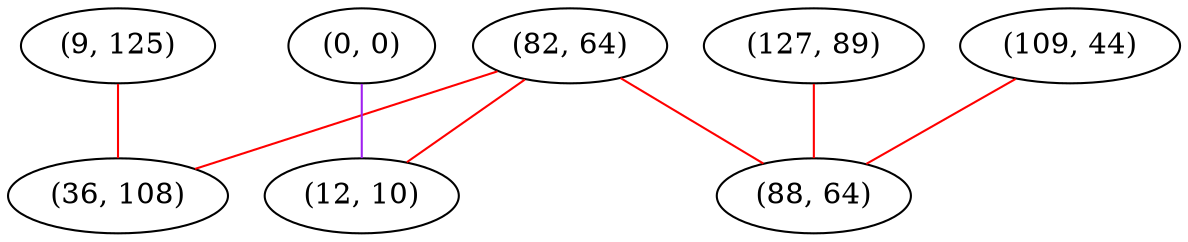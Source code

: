 graph "" {
"(82, 64)";
"(109, 44)";
"(0, 0)";
"(9, 125)";
"(36, 108)";
"(127, 89)";
"(12, 10)";
"(88, 64)";
"(82, 64)" -- "(12, 10)"  [color=red, key=0, weight=1];
"(82, 64)" -- "(36, 108)"  [color=red, key=0, weight=1];
"(82, 64)" -- "(88, 64)"  [color=red, key=0, weight=1];
"(109, 44)" -- "(88, 64)"  [color=red, key=0, weight=1];
"(0, 0)" -- "(12, 10)"  [color=purple, key=0, weight=4];
"(9, 125)" -- "(36, 108)"  [color=red, key=0, weight=1];
"(127, 89)" -- "(88, 64)"  [color=red, key=0, weight=1];
}
